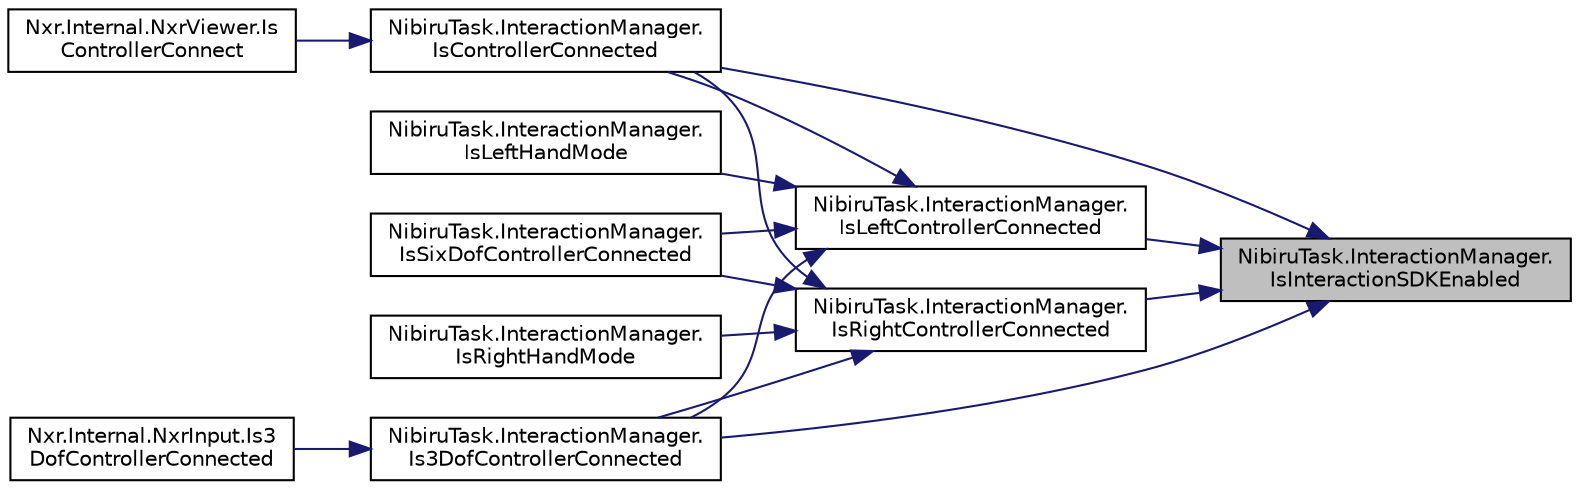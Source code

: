 digraph "NibiruTask.InteractionManager.IsInteractionSDKEnabled"
{
 // LATEX_PDF_SIZE
  edge [fontname="Helvetica",fontsize="10",labelfontname="Helvetica",labelfontsize="10"];
  node [fontname="Helvetica",fontsize="10",shape=record];
  rankdir="RL";
  Node1 [label="NibiruTask.InteractionManager.\lIsInteractionSDKEnabled",height=0.2,width=0.4,color="black", fillcolor="grey75", style="filled", fontcolor="black",tooltip="Is interaction sdk enabled"];
  Node1 -> Node2 [dir="back",color="midnightblue",fontsize="10",style="solid",fontname="Helvetica"];
  Node2 [label="NibiruTask.InteractionManager.\lIs3DofControllerConnected",height=0.2,width=0.4,color="black", fillcolor="white", style="filled",URL="$class_nibiru_task_1_1_interaction_manager.html#aaf98c729bd1d278527331d2325dc5161",tooltip="Is 3Dof controller connected"];
  Node2 -> Node3 [dir="back",color="midnightblue",fontsize="10",style="solid",fontname="Helvetica"];
  Node3 [label="Nxr.Internal.NxrInput.Is3\lDofControllerConnected",height=0.2,width=0.4,color="black", fillcolor="white", style="filled",URL="$class_nxr_1_1_internal_1_1_nxr_input.html#a601e284ee8f588bf04e76d5e3db11ebb",tooltip="Get the connect status of 3Dof controller"];
  Node1 -> Node4 [dir="back",color="midnightblue",fontsize="10",style="solid",fontname="Helvetica"];
  Node4 [label="NibiruTask.InteractionManager.\lIsControllerConnected",height=0.2,width=0.4,color="black", fillcolor="white", style="filled",URL="$class_nibiru_task_1_1_interaction_manager.html#ab689239b9df952c8dc00be18da3e24df",tooltip="Is controller connected"];
  Node4 -> Node5 [dir="back",color="midnightblue",fontsize="10",style="solid",fontname="Helvetica"];
  Node5 [label="Nxr.Internal.NxrViewer.Is\lControllerConnect",height=0.2,width=0.4,color="black", fillcolor="white", style="filled",URL="$class_nxr_1_1_internal_1_1_nxr_viewer.html#aa766a6354e6239c7f65aa5dd80aade24",tooltip="Is controller connect"];
  Node1 -> Node6 [dir="back",color="midnightblue",fontsize="10",style="solid",fontname="Helvetica"];
  Node6 [label="NibiruTask.InteractionManager.\lIsLeftControllerConnected",height=0.2,width=0.4,color="black", fillcolor="white", style="filled",URL="$class_nibiru_task_1_1_interaction_manager.html#a26645adb4b2766333445cccb62f5ddc6",tooltip="Is left controller connected"];
  Node6 -> Node2 [dir="back",color="midnightblue",fontsize="10",style="solid",fontname="Helvetica"];
  Node6 -> Node4 [dir="back",color="midnightblue",fontsize="10",style="solid",fontname="Helvetica"];
  Node6 -> Node7 [dir="back",color="midnightblue",fontsize="10",style="solid",fontname="Helvetica"];
  Node7 [label="NibiruTask.InteractionManager.\lIsLeftHandMode",height=0.2,width=0.4,color="black", fillcolor="white", style="filled",URL="$class_nibiru_task_1_1_interaction_manager.html#a5417737c9acfd1908f6fc1145b9dcda5",tooltip="Is left hand mode"];
  Node6 -> Node8 [dir="back",color="midnightblue",fontsize="10",style="solid",fontname="Helvetica"];
  Node8 [label="NibiruTask.InteractionManager.\lIsSixDofControllerConnected",height=0.2,width=0.4,color="black", fillcolor="white", style="filled",URL="$class_nibiru_task_1_1_interaction_manager.html#a5d481a28a83031bcb6875ba84dda08b2",tooltip="Is sixdof controller connected"];
  Node1 -> Node9 [dir="back",color="midnightblue",fontsize="10",style="solid",fontname="Helvetica"];
  Node9 [label="NibiruTask.InteractionManager.\lIsRightControllerConnected",height=0.2,width=0.4,color="black", fillcolor="white", style="filled",URL="$class_nibiru_task_1_1_interaction_manager.html#a1ed913512b6de8c068b1db3d4fef7f87",tooltip="Is right controller connected"];
  Node9 -> Node2 [dir="back",color="midnightblue",fontsize="10",style="solid",fontname="Helvetica"];
  Node9 -> Node4 [dir="back",color="midnightblue",fontsize="10",style="solid",fontname="Helvetica"];
  Node9 -> Node10 [dir="back",color="midnightblue",fontsize="10",style="solid",fontname="Helvetica"];
  Node10 [label="NibiruTask.InteractionManager.\lIsRightHandMode",height=0.2,width=0.4,color="black", fillcolor="white", style="filled",URL="$class_nibiru_task_1_1_interaction_manager.html#a3cf66d81e8c634cc4327dda1431b3e89",tooltip="Is right hand mode"];
  Node9 -> Node8 [dir="back",color="midnightblue",fontsize="10",style="solid",fontname="Helvetica"];
}
